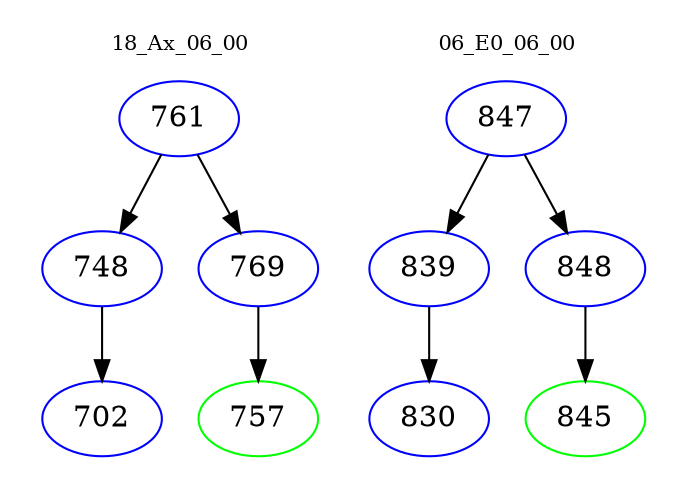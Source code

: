 digraph{
subgraph cluster_0 {
color = white
label = "18_Ax_06_00";
fontsize=10;
T0_761 [label="761", color="blue"]
T0_761 -> T0_748 [color="black"]
T0_748 [label="748", color="blue"]
T0_748 -> T0_702 [color="black"]
T0_702 [label="702", color="blue"]
T0_761 -> T0_769 [color="black"]
T0_769 [label="769", color="blue"]
T0_769 -> T0_757 [color="black"]
T0_757 [label="757", color="green"]
}
subgraph cluster_1 {
color = white
label = "06_E0_06_00";
fontsize=10;
T1_847 [label="847", color="blue"]
T1_847 -> T1_839 [color="black"]
T1_839 [label="839", color="blue"]
T1_839 -> T1_830 [color="black"]
T1_830 [label="830", color="blue"]
T1_847 -> T1_848 [color="black"]
T1_848 [label="848", color="blue"]
T1_848 -> T1_845 [color="black"]
T1_845 [label="845", color="green"]
}
}
